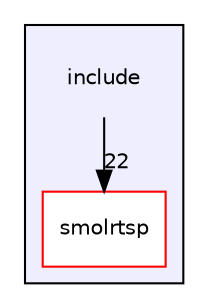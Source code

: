 digraph "include" {
  compound=true
  node [ fontsize="10", fontname="Helvetica"];
  edge [ labelfontsize="10", labelfontname="Helvetica"];
  subgraph clusterdir_d44c64559bbebec7f509842c48db8b23 {
    graph [ bgcolor="#eeeeff", pencolor="black", label="" URL="dir_d44c64559bbebec7f509842c48db8b23.html"];
    dir_d44c64559bbebec7f509842c48db8b23 [shape=plaintext label="include"];
    dir_d9df11550791e941c069ba1bdc5c3ae8 [shape=box label="smolrtsp" color="red" fillcolor="white" style="filled" URL="dir_d9df11550791e941c069ba1bdc5c3ae8.html"];
  }
  dir_d44c64559bbebec7f509842c48db8b23->dir_d9df11550791e941c069ba1bdc5c3ae8 [headlabel="22", labeldistance=1.5 headhref="dir_000000_000001.html"];
}
